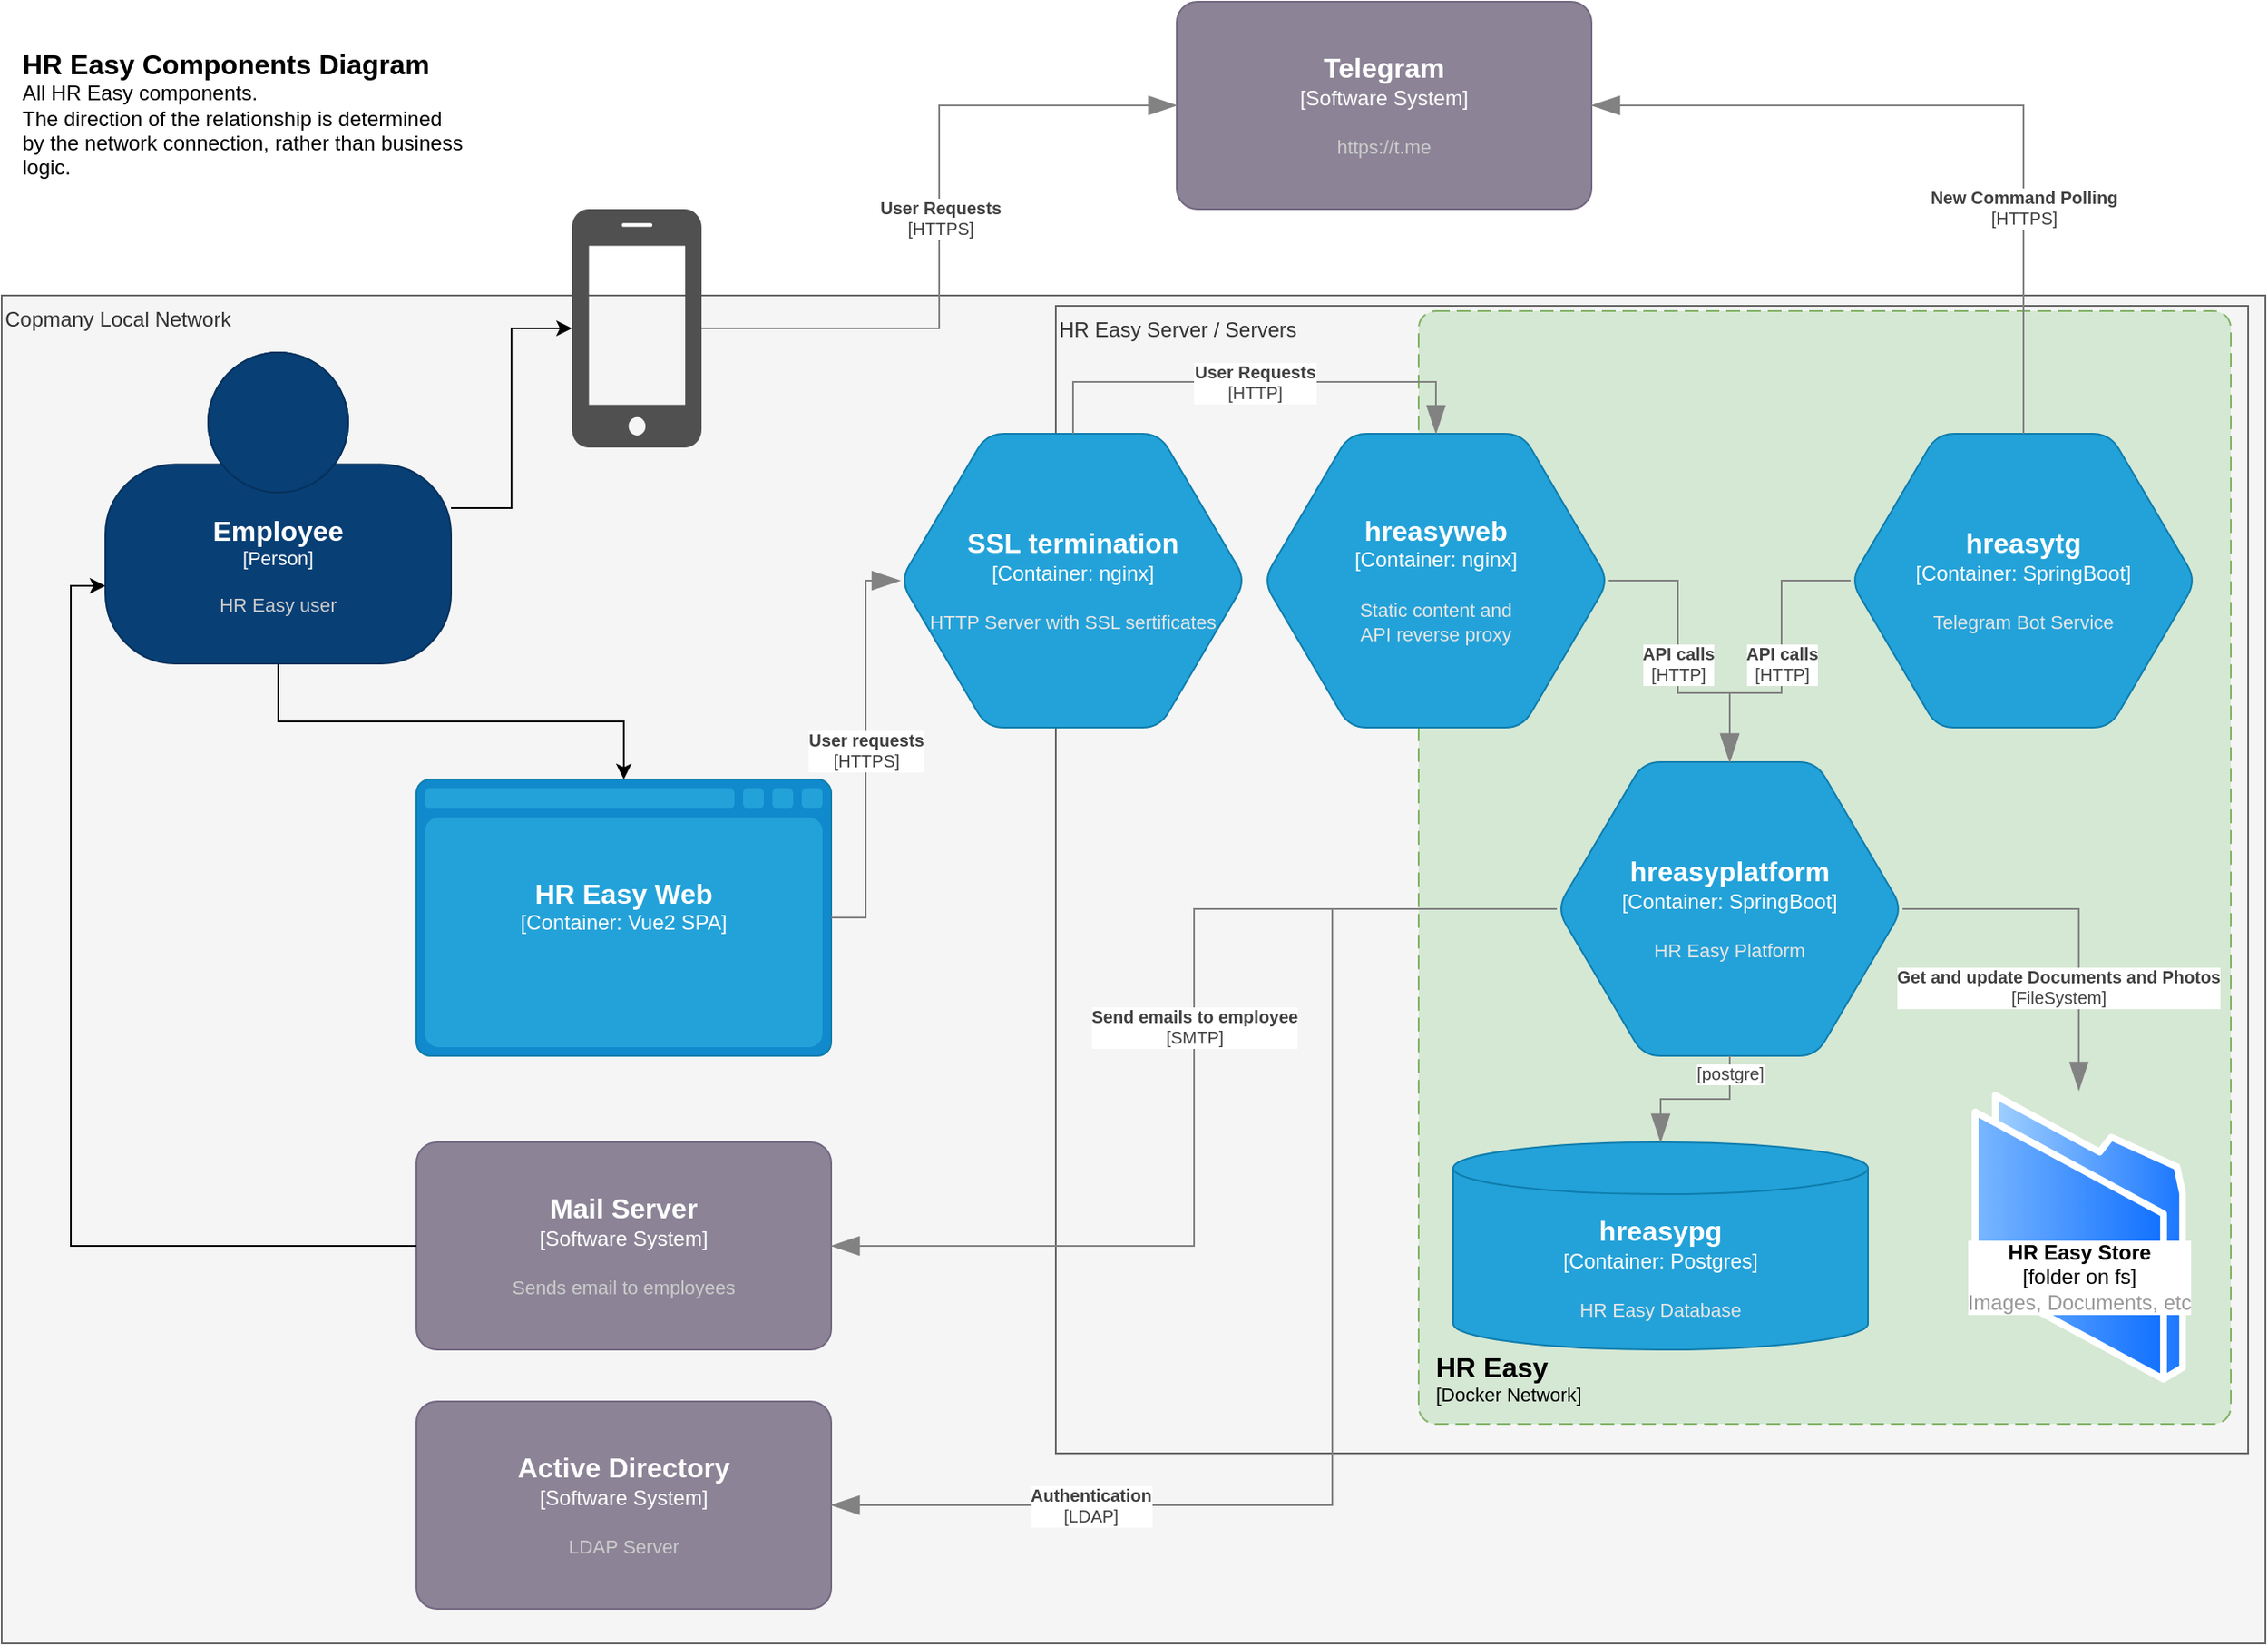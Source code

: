 <mxfile version="20.5.3" type="embed"><diagram name="Страница — 1" id="0DWxeoIXpPHMEeJVlk92"><mxGraphModel dx="831" dy="486" grid="1" gridSize="10" guides="1" tooltips="1" connect="1" arrows="1" fold="1" page="1" pageScale="1" pageWidth="827" pageHeight="1169" math="0" shadow="0"><root><mxCell id="0"/><mxCell id="1" parent="0"/><mxCell id="mDbuYBa9yOLomnzeckiS-1" value="Copmany Local Network" style="rounded=0;whiteSpace=wrap;html=1;align=left;horizontal=1;verticalAlign=top;fillColor=#f5f5f5;fontColor=#333333;strokeColor=#666666;" parent="1" vertex="1"><mxGeometry x="20" y="330" width="1310" height="780" as="geometry"/></mxCell><mxCell id="mDbuYBa9yOLomnzeckiS-17" value="HR Easy Server / Servers" style="rounded=0;whiteSpace=wrap;html=1;align=left;horizontal=1;verticalAlign=top;fillColor=#f5f5f5;fontColor=#333333;strokeColor=#666666;" parent="1" vertex="1"><mxGeometry x="630" y="336" width="690" height="664" as="geometry"/></mxCell><object placeholders="1" c4Name="HR Easy" c4Type="SystemScopeBoundary" c4Application="Docker Network" label="&lt;font style=&quot;font-size: 16px&quot;&gt;&lt;b&gt;&lt;div style=&quot;text-align: left&quot;&gt;%c4Name%&lt;/div&gt;&lt;/b&gt;&lt;/font&gt;&lt;div style=&quot;text-align: left&quot;&gt;[%c4Application%]&lt;/div&gt;" id="mDbuYBa9yOLomnzeckiS-37"><mxCell style="rounded=1;fontSize=11;whiteSpace=wrap;html=1;dashed=1;arcSize=20;fillColor=#d5e8d4;strokeColor=#82b366;labelBackgroundColor=none;align=left;verticalAlign=bottom;labelBorderColor=none;spacingTop=0;spacing=10;dashPattern=8 4;metaEdit=1;rotatable=0;perimeter=rectanglePerimeter;noLabel=0;labelPadding=0;allowArrows=0;connectable=0;expand=0;recursiveResize=0;editable=1;pointerEvents=0;absoluteArcSize=1;points=[[0.25,0,0],[0.5,0,0],[0.75,0,0],[1,0.25,0],[1,0.5,0],[1,0.75,0],[0.75,1,0],[0.5,1,0],[0.25,1,0],[0,0.75,0],[0,0.5,0],[0,0.25,0]];" parent="1" vertex="1"><mxGeometry x="840" y="339" width="470" height="644" as="geometry"/></mxCell></object><mxCell id="mDbuYBa9yOLomnzeckiS-13" style="edgeStyle=orthogonalEdgeStyle;rounded=0;orthogonalLoop=1;jettySize=auto;html=1;" parent="1" source="mDbuYBa9yOLomnzeckiS-4" target="mDbuYBa9yOLomnzeckiS-12" edge="1"><mxGeometry relative="1" as="geometry"/></mxCell><mxCell id="mDbuYBa9yOLomnzeckiS-19" style="edgeStyle=orthogonalEdgeStyle;rounded=0;orthogonalLoop=1;jettySize=auto;html=1;" parent="1" source="mDbuYBa9yOLomnzeckiS-4" target="mDbuYBa9yOLomnzeckiS-6" edge="1"><mxGeometry relative="1" as="geometry"/></mxCell><object placeholders="1" c4Name="Employee" c4Type="Person" c4Description="HR Easy user" label="&lt;font style=&quot;font-size: 16px&quot;&gt;&lt;b&gt;%c4Name%&lt;/b&gt;&lt;/font&gt;&lt;div&gt;[%c4Type%]&lt;/div&gt;&lt;br&gt;&lt;div&gt;&lt;font style=&quot;font-size: 11px&quot;&gt;&lt;font color=&quot;#cccccc&quot;&gt;%c4Description%&lt;/font&gt;&lt;/div&gt;" id="mDbuYBa9yOLomnzeckiS-4"><mxCell style="html=1;fontSize=11;dashed=0;whiteSpace=wrap;fillColor=#083F75;strokeColor=#06315C;fontColor=#ffffff;shape=mxgraph.c4.person2;align=center;metaEdit=1;points=[[0.5,0,0],[1,0.5,0],[1,0.75,0],[0.75,1,0],[0.5,1,0],[0.25,1,0],[0,0.75,0],[0,0.5,0]];resizable=0;" parent="1" vertex="1"><mxGeometry x="80" y="363" width="200" height="180" as="geometry"/></mxCell></object><mxCell id="mDbuYBa9yOLomnzeckiS-6" value="" style="sketch=0;pointerEvents=1;shadow=0;dashed=0;html=1;strokeColor=none;fillColor=#505050;labelPosition=center;verticalLabelPosition=bottom;verticalAlign=top;outlineConnect=0;align=center;shape=mxgraph.office.devices.cell_phone_iphone_standalone;" parent="1" vertex="1"><mxGeometry x="350" y="280" width="75" height="138" as="geometry"/></mxCell><object placeholders="1" c4Name="Telegram" c4Type="Software System" c4Description="https://t.me" label="&lt;font style=&quot;font-size: 16px&quot;&gt;&lt;b&gt;%c4Name%&lt;/b&gt;&lt;/font&gt;&lt;div&gt;[%c4Type%]&lt;/div&gt;&lt;br&gt;&lt;div&gt;&lt;font style=&quot;font-size: 11px&quot;&gt;&lt;font color=&quot;#cccccc&quot;&gt;%c4Description%&lt;/font&gt;&lt;/div&gt;" id="mDbuYBa9yOLomnzeckiS-11"><mxCell style="rounded=1;whiteSpace=wrap;html=1;labelBackgroundColor=none;fillColor=#8C8496;fontColor=#ffffff;align=center;arcSize=10;strokeColor=#736782;metaEdit=1;resizable=0;points=[[0.25,0,0],[0.5,0,0],[0.75,0,0],[1,0.25,0],[1,0.5,0],[1,0.75,0],[0.75,1,0],[0.5,1,0],[0.25,1,0],[0,0.75,0],[0,0.5,0],[0,0.25,0]];" parent="1" vertex="1"><mxGeometry x="700" y="160" width="240" height="120" as="geometry"/></mxCell></object><object placeholders="1" c4Name="HR Easy Web" c4Type="Container" c4Technology="Vue2 SPA" c4Description="" label="&lt;font style=&quot;font-size: 16px&quot;&gt;&lt;b&gt;%c4Name%&lt;/b&gt;&lt;/font&gt;&lt;div&gt;[%c4Type%:&amp;nbsp;%c4Technology%]&lt;/div&gt;&lt;br&gt;&lt;div&gt;&lt;font style=&quot;font-size: 11px&quot;&gt;&lt;font color=&quot;#E6E6E6&quot;&gt;%c4Description%&lt;/font&gt;&lt;/div&gt;" id="mDbuYBa9yOLomnzeckiS-12"><mxCell style="shape=mxgraph.c4.webBrowserContainer2;whiteSpace=wrap;html=1;boundedLbl=1;rounded=0;labelBackgroundColor=none;strokeColor=#118ACD;fillColor=#23A2D9;strokeColor=#118ACD;strokeColor2=#0E7DAD;fontSize=12;fontColor=#ffffff;align=center;metaEdit=1;points=[[0.5,0,0],[1,0.25,0],[1,0.5,0],[1,0.75,0],[0.5,1,0],[0,0.75,0],[0,0.5,0],[0,0.25,0]];resizable=0;" parent="1" vertex="1"><mxGeometry x="260" y="610" width="240" height="160" as="geometry"/></mxCell></object><object placeholders="1" c4Name="SSL termination" c4Type="Container" c4Technology="nginx" c4Description="HTTP Server with SSL sertificates" label="&lt;font style=&quot;font-size: 16px&quot;&gt;&lt;b&gt;%c4Name%&lt;/b&gt;&lt;/font&gt;&lt;div&gt;[%c4Type%:&amp;nbsp;%c4Technology%]&lt;/div&gt;&lt;br&gt;&lt;div&gt;&lt;font style=&quot;font-size: 11px&quot;&gt;&lt;font color=&quot;#E6E6E6&quot;&gt;%c4Description%&lt;/font&gt;&lt;/div&gt;" id="mDbuYBa9yOLomnzeckiS-14"><mxCell style="shape=hexagon;size=50;perimeter=hexagonPerimeter2;whiteSpace=wrap;html=1;fixedSize=1;rounded=1;labelBackgroundColor=none;fillColor=#23A2D9;fontSize=12;fontColor=#ffffff;align=center;strokeColor=#0E7DAD;metaEdit=1;points=[[0.5,0,0],[1,0.25,0],[1,0.5,0],[1,0.75,0],[0.5,1,0],[0,0.75,0],[0,0.5,0],[0,0.25,0]];resizable=0;" parent="1" vertex="1"><mxGeometry x="540" y="410" width="200" height="170" as="geometry"/></mxCell></object><object placeholders="1" c4Name="hreasyweb" c4Type="Container" c4Technology="nginx" c4Description="Static content and&#10;API reverse proxy" label="&lt;font style=&quot;font-size: 16px&quot;&gt;&lt;b&gt;%c4Name%&lt;/b&gt;&lt;/font&gt;&lt;div&gt;[%c4Type%:&amp;nbsp;%c4Technology%]&lt;/div&gt;&lt;br&gt;&lt;div&gt;&lt;font style=&quot;font-size: 11px&quot;&gt;&lt;font color=&quot;#E6E6E6&quot;&gt;%c4Description%&lt;/font&gt;&lt;/div&gt;" id="mDbuYBa9yOLomnzeckiS-18"><mxCell style="shape=hexagon;size=50;perimeter=hexagonPerimeter2;whiteSpace=wrap;html=1;fixedSize=1;rounded=1;labelBackgroundColor=none;fillColor=#23A2D9;fontSize=12;fontColor=#ffffff;align=center;strokeColor=#0E7DAD;metaEdit=1;points=[[0.5,0,0],[1,0.25,0],[1,0.5,0],[1,0.75,0],[0.5,1,0],[0,0.75,0],[0,0.5,0],[0,0.25,0]];resizable=0;" parent="1" vertex="1"><mxGeometry x="750" y="410" width="200" height="170" as="geometry"/></mxCell></object><object placeholders="1" c4Type="Relationship" c4Technology="HTTPS" c4Description="User requests" label="&lt;div style=&quot;text-align: left&quot;&gt;&lt;div style=&quot;text-align: center&quot;&gt;&lt;b&gt;%c4Description%&lt;/b&gt;&lt;/div&gt;&lt;div style=&quot;text-align: center&quot;&gt;[%c4Technology%]&lt;/div&gt;&lt;/div&gt;" id="mDbuYBa9yOLomnzeckiS-23"><mxCell style="endArrow=blockThin;html=1;fontSize=10;fontColor=#404040;strokeWidth=1;endFill=1;strokeColor=#828282;elbow=vertical;metaEdit=1;endSize=14;startSize=14;jumpStyle=arc;jumpSize=16;rounded=0;edgeStyle=orthogonalEdgeStyle;entryX=0;entryY=0.5;entryDx=0;entryDy=0;entryPerimeter=0;" parent="1" source="mDbuYBa9yOLomnzeckiS-12" target="mDbuYBa9yOLomnzeckiS-14" edge="1"><mxGeometry width="240" relative="1" as="geometry"><mxPoint x="650" y="440" as="sourcePoint"/><mxPoint x="890" y="440" as="targetPoint"/></mxGeometry></mxCell></object><object placeholders="1" c4Type="Relationship" c4Technology="HTTP" c4Description="User Requests" label="&lt;div style=&quot;text-align: left&quot;&gt;&lt;div style=&quot;text-align: center&quot;&gt;&lt;b&gt;%c4Description%&lt;/b&gt;&lt;/div&gt;&lt;div style=&quot;text-align: center&quot;&gt;[%c4Technology%]&lt;/div&gt;&lt;/div&gt;" id="mDbuYBa9yOLomnzeckiS-25"><mxCell style="endArrow=blockThin;html=1;fontSize=10;fontColor=#404040;strokeWidth=1;endFill=1;strokeColor=#828282;elbow=vertical;metaEdit=1;endSize=14;startSize=14;jumpStyle=arc;jumpSize=16;rounded=0;edgeStyle=orthogonalEdgeStyle;exitX=0.5;exitY=0;exitDx=0;exitDy=0;exitPerimeter=0;entryX=0.5;entryY=0;entryDx=0;entryDy=0;entryPerimeter=0;" parent="1" source="mDbuYBa9yOLomnzeckiS-14" target="mDbuYBa9yOLomnzeckiS-18" edge="1"><mxGeometry width="240" relative="1" as="geometry"><mxPoint x="660" y="650" as="sourcePoint"/><mxPoint x="820" y="495" as="targetPoint"/><Array as="points"><mxPoint x="640" y="380"/><mxPoint x="850" y="380"/></Array></mxGeometry></mxCell></object><object placeholders="1" c4Type="Relationship" c4Technology="HTTPS" c4Description="User Requests" label="&lt;div style=&quot;text-align: left&quot;&gt;&lt;div style=&quot;text-align: center&quot;&gt;&lt;b&gt;%c4Description%&lt;/b&gt;&lt;/div&gt;&lt;div style=&quot;text-align: center&quot;&gt;[%c4Technology%]&lt;/div&gt;&lt;/div&gt;" id="mDbuYBa9yOLomnzeckiS-26"><mxCell style="endArrow=blockThin;html=1;fontSize=10;fontColor=#404040;strokeWidth=1;endFill=1;strokeColor=#828282;elbow=vertical;metaEdit=1;endSize=14;startSize=14;jumpStyle=arc;jumpSize=16;rounded=0;edgeStyle=orthogonalEdgeStyle;entryX=0;entryY=0.5;entryDx=0;entryDy=0;entryPerimeter=0;" parent="1" source="mDbuYBa9yOLomnzeckiS-6" target="mDbuYBa9yOLomnzeckiS-11" edge="1"><mxGeometry width="240" relative="1" as="geometry"><mxPoint x="660" y="650" as="sourcePoint"/><mxPoint x="820" y="495" as="targetPoint"/></mxGeometry></mxCell></object><object placeholders="1" c4Name="hreasytg" c4Type="Container" c4Technology="SpringBoot" c4Description="Telegram Bot Service" label="&lt;font style=&quot;font-size: 16px&quot;&gt;&lt;b&gt;%c4Name%&lt;/b&gt;&lt;/font&gt;&lt;div&gt;[%c4Type%:&amp;nbsp;%c4Technology%]&lt;/div&gt;&lt;br&gt;&lt;div&gt;&lt;font style=&quot;font-size: 11px&quot;&gt;&lt;font color=&quot;#E6E6E6&quot;&gt;%c4Description%&lt;/font&gt;&lt;/div&gt;" id="mDbuYBa9yOLomnzeckiS-27"><mxCell style="shape=hexagon;size=50;perimeter=hexagonPerimeter2;whiteSpace=wrap;html=1;fixedSize=1;rounded=1;labelBackgroundColor=none;fillColor=#23A2D9;fontSize=12;fontColor=#ffffff;align=center;strokeColor=#0E7DAD;metaEdit=1;points=[[0.5,0,0],[1,0.25,0],[1,0.5,0],[1,0.75,0],[0.5,1,0],[0,0.75,0],[0,0.5,0],[0,0.25,0]];resizable=0;" parent="1" vertex="1"><mxGeometry x="1090" y="410" width="200" height="170" as="geometry"/></mxCell></object><object placeholders="1" c4Name="hreasyplatform" c4Type="Container" c4Technology="SpringBoot" c4Description="HR Easy Platform" label="&lt;font style=&quot;font-size: 16px&quot;&gt;&lt;b&gt;%c4Name%&lt;/b&gt;&lt;/font&gt;&lt;div&gt;[%c4Type%:&amp;nbsp;%c4Technology%]&lt;/div&gt;&lt;br&gt;&lt;div&gt;&lt;font style=&quot;font-size: 11px&quot;&gt;&lt;font color=&quot;#E6E6E6&quot;&gt;%c4Description%&lt;/font&gt;&lt;/div&gt;" id="mDbuYBa9yOLomnzeckiS-28"><mxCell style="shape=hexagon;size=50;perimeter=hexagonPerimeter2;whiteSpace=wrap;html=1;fixedSize=1;rounded=1;labelBackgroundColor=none;fillColor=#23A2D9;fontSize=12;fontColor=#ffffff;align=center;strokeColor=#0E7DAD;metaEdit=1;points=[[0.5,0,0],[1,0.25,0],[1,0.5,0],[1,0.75,0],[0.5,1,0],[0,0.75,0],[0,0.5,0],[0,0.25,0]];resizable=0;" parent="1" vertex="1"><mxGeometry x="920" y="600" width="200" height="170" as="geometry"/></mxCell></object><object placeholders="1" c4Type="Relationship" c4Technology="HTTP" c4Description="API calls" label="&lt;div style=&quot;text-align: left&quot;&gt;&lt;div style=&quot;text-align: center&quot;&gt;&lt;b&gt;%c4Description%&lt;/b&gt;&lt;/div&gt;&lt;div style=&quot;text-align: center&quot;&gt;[%c4Technology%]&lt;/div&gt;&lt;/div&gt;" id="mDbuYBa9yOLomnzeckiS-31"><mxCell style="endArrow=blockThin;html=1;fontSize=10;fontColor=#404040;strokeWidth=1;endFill=1;strokeColor=#828282;elbow=vertical;metaEdit=1;endSize=14;startSize=14;jumpStyle=arc;jumpSize=16;rounded=0;edgeStyle=orthogonalEdgeStyle;exitX=1;exitY=0.5;exitDx=0;exitDy=0;exitPerimeter=0;entryX=0.5;entryY=0;entryDx=0;entryDy=0;entryPerimeter=0;" parent="1" source="mDbuYBa9yOLomnzeckiS-18" target="mDbuYBa9yOLomnzeckiS-28" edge="1"><mxGeometry width="240" relative="1" as="geometry"><mxPoint x="650" y="610" as="sourcePoint"/><mxPoint x="890" y="610" as="targetPoint"/><Array as="points"><mxPoint x="990" y="495"/><mxPoint x="990" y="560"/><mxPoint x="1020" y="560"/></Array></mxGeometry></mxCell></object><object placeholders="1" c4Type="Relationship" c4Technology="HTTP" c4Description="API calls" label="&lt;div style=&quot;text-align: left&quot;&gt;&lt;div style=&quot;text-align: center&quot;&gt;&lt;b&gt;%c4Description%&lt;/b&gt;&lt;/div&gt;&lt;div style=&quot;text-align: center&quot;&gt;[%c4Technology%]&lt;/div&gt;&lt;/div&gt;" id="mDbuYBa9yOLomnzeckiS-33"><mxCell style="endArrow=blockThin;html=1;fontSize=10;fontColor=#404040;strokeWidth=1;endFill=1;strokeColor=#828282;elbow=vertical;metaEdit=1;endSize=14;startSize=14;jumpStyle=arc;jumpSize=16;rounded=0;edgeStyle=orthogonalEdgeStyle;entryX=0.5;entryY=0;entryDx=0;entryDy=0;entryPerimeter=0;" parent="1" source="mDbuYBa9yOLomnzeckiS-27" target="mDbuYBa9yOLomnzeckiS-28" edge="1"><mxGeometry width="240" relative="1" as="geometry"><mxPoint x="650" y="610" as="sourcePoint"/><mxPoint x="890" y="610" as="targetPoint"/><Array as="points"><mxPoint x="1050" y="495"/><mxPoint x="1050" y="560"/><mxPoint x="1020" y="560"/></Array></mxGeometry></mxCell></object><object placeholders="1" c4Name="hreasypg" c4Type="Container" c4Technology="Postgres" c4Description="HR Easy Database" label="&lt;font style=&quot;font-size: 16px&quot;&gt;&lt;b&gt;%c4Name%&lt;/b&gt;&lt;/font&gt;&lt;div&gt;[%c4Type%:&amp;nbsp;%c4Technology%]&lt;/div&gt;&lt;br&gt;&lt;div&gt;&lt;font style=&quot;font-size: 11px&quot;&gt;&lt;font color=&quot;#E6E6E6&quot;&gt;%c4Description%&lt;/font&gt;&lt;/div&gt;" id="mDbuYBa9yOLomnzeckiS-34"><mxCell style="shape=cylinder3;size=15;whiteSpace=wrap;html=1;boundedLbl=1;rounded=0;labelBackgroundColor=none;fillColor=#23A2D9;fontSize=12;fontColor=#ffffff;align=center;strokeColor=#0E7DAD;metaEdit=1;points=[[0.5,0,0],[1,0.25,0],[1,0.5,0],[1,0.75,0],[0.5,1,0],[0,0.75,0],[0,0.5,0],[0,0.25,0]];resizable=0;" parent="1" vertex="1"><mxGeometry x="860" y="820" width="240" height="120" as="geometry"/></mxCell></object><object placeholders="1" c4Type="Relationship" c4Technology="postgre" c4Description="" label="&lt;div style=&quot;text-align: left&quot;&gt;&lt;div style=&quot;text-align: center&quot;&gt;&lt;b&gt;%c4Description%&lt;/b&gt;&lt;/div&gt;&lt;div style=&quot;text-align: center&quot;&gt;[%c4Technology%]&lt;/div&gt;&lt;/div&gt;" id="mDbuYBa9yOLomnzeckiS-36"><mxCell style="endArrow=blockThin;html=1;fontSize=10;fontColor=#404040;strokeWidth=1;endFill=1;strokeColor=#828282;elbow=vertical;metaEdit=1;endSize=14;startSize=14;jumpStyle=arc;jumpSize=16;rounded=0;edgeStyle=orthogonalEdgeStyle;exitX=0.5;exitY=1;exitDx=0;exitDy=0;exitPerimeter=0;" parent="1" source="mDbuYBa9yOLomnzeckiS-28" target="mDbuYBa9yOLomnzeckiS-34" edge="1"><mxGeometry x="-0.784" width="240" relative="1" as="geometry"><mxPoint x="750" y="730" as="sourcePoint"/><mxPoint x="990" y="730" as="targetPoint"/><mxPoint as="offset"/></mxGeometry></mxCell></object><mxCell id="mDbuYBa9yOLomnzeckiS-38" value="&lt;b&gt;HR Easy Store&lt;/b&gt;&lt;br&gt;[folder on fs]&lt;br&gt;&lt;font color=&quot;#999999&quot; style=&quot;font-size: 12px;&quot;&gt;Images, Documents, etc&lt;/font&gt;" style="image;aspect=fixed;perimeter=ellipsePerimeter;html=1;align=center;shadow=0;dashed=0;spacingTop=-90;image=img/lib/active_directory/folder.svg;imageBackground=none;" parent="1" vertex="1"><mxGeometry x="1160" y="790" width="124.1" height="170" as="geometry"/></mxCell><object placeholders="1" c4Type="Relationship" c4Technology="FileSystem" c4Description="Get and update Documents and Photos" label="&lt;div style=&quot;text-align: left&quot;&gt;&lt;div style=&quot;text-align: center&quot;&gt;&lt;b&gt;%c4Description%&lt;/b&gt;&lt;/div&gt;&lt;div style=&quot;text-align: center&quot;&gt;[%c4Technology%]&lt;/div&gt;&lt;/div&gt;" id="mDbuYBa9yOLomnzeckiS-39"><mxCell style="endArrow=blockThin;html=1;fontSize=10;fontColor=#404040;strokeWidth=1;endFill=1;strokeColor=#828282;elbow=vertical;metaEdit=1;endSize=14;startSize=14;jumpStyle=arc;jumpSize=16;rounded=0;edgeStyle=orthogonalEdgeStyle;exitX=1;exitY=0.5;exitDx=0;exitDy=0;exitPerimeter=0;" parent="1" source="mDbuYBa9yOLomnzeckiS-28" target="mDbuYBa9yOLomnzeckiS-38" edge="1"><mxGeometry x="0.421" y="-12" width="240" relative="1" as="geometry"><mxPoint x="750" y="730" as="sourcePoint"/><mxPoint x="990" y="730" as="targetPoint"/><mxPoint as="offset"/></mxGeometry></mxCell></object><object placeholders="1" c4Type="Relationship" c4Technology="HTTPS" c4Description="New Command Polling" label="&lt;div style=&quot;text-align: left&quot;&gt;&lt;div style=&quot;text-align: center&quot;&gt;&lt;b&gt;%c4Description%&lt;/b&gt;&lt;/div&gt;&lt;div style=&quot;text-align: center&quot;&gt;[%c4Technology%]&lt;/div&gt;&lt;/div&gt;" id="mDbuYBa9yOLomnzeckiS-40"><mxCell style="endArrow=blockThin;html=1;fontSize=10;fontColor=#404040;strokeWidth=1;endFill=1;strokeColor=#828282;elbow=vertical;metaEdit=1;endSize=14;startSize=14;jumpStyle=arc;jumpSize=16;rounded=0;edgeStyle=orthogonalEdgeStyle;entryX=1;entryY=0.5;entryDx=0;entryDy=0;entryPerimeter=0;exitX=0.5;exitY=0;exitDx=0;exitDy=0;exitPerimeter=0;" parent="1" source="mDbuYBa9yOLomnzeckiS-27" target="mDbuYBa9yOLomnzeckiS-11" edge="1"><mxGeometry x="-0.409" width="240" relative="1" as="geometry"><mxPoint x="660" y="650" as="sourcePoint"/><mxPoint x="820" y="495" as="targetPoint"/><Array as="points"><mxPoint x="1190" y="220"/></Array><mxPoint y="-1" as="offset"/></mxGeometry></mxCell></object><object placeholders="1" c4Name="Mail Server" c4Type="Software System" c4Description="Sends email to employees" label="&lt;font style=&quot;font-size: 16px&quot;&gt;&lt;b&gt;%c4Name%&lt;/b&gt;&lt;/font&gt;&lt;div&gt;[%c4Type%]&lt;/div&gt;&lt;br&gt;&lt;div&gt;&lt;font style=&quot;font-size: 11px&quot;&gt;&lt;font color=&quot;#cccccc&quot;&gt;%c4Description%&lt;/font&gt;&lt;/div&gt;" id="mDbuYBa9yOLomnzeckiS-41"><mxCell style="rounded=1;whiteSpace=wrap;html=1;labelBackgroundColor=none;fillColor=#8C8496;fontColor=#ffffff;align=center;arcSize=10;strokeColor=#736782;metaEdit=1;resizable=0;points=[[0.25,0,0],[0.5,0,0],[0.75,0,0],[1,0.25,0],[1,0.5,0],[1,0.75,0],[0.75,1,0],[0.5,1,0],[0.25,1,0],[0,0.75,0],[0,0.5,0],[0,0.25,0]];" parent="1" vertex="1"><mxGeometry x="260" y="820" width="240" height="120" as="geometry"/></mxCell></object><object placeholders="1" c4Type="Relationship" c4Technology="SMTP" c4Description="Send emails to employee" label="&lt;div style=&quot;text-align: left&quot;&gt;&lt;div style=&quot;text-align: center&quot;&gt;&lt;b&gt;%c4Description%&lt;/b&gt;&lt;/div&gt;&lt;div style=&quot;text-align: center&quot;&gt;[%c4Technology%]&lt;/div&gt;&lt;/div&gt;" id="mDbuYBa9yOLomnzeckiS-42"><mxCell style="endArrow=blockThin;html=1;fontSize=10;fontColor=#404040;strokeWidth=1;endFill=1;strokeColor=#828282;elbow=vertical;metaEdit=1;endSize=14;startSize=14;jumpStyle=arc;jumpSize=16;rounded=0;edgeStyle=orthogonalEdgeStyle;exitX=0;exitY=0.5;exitDx=0;exitDy=0;exitPerimeter=0;entryX=1;entryY=0.5;entryDx=0;entryDy=0;entryPerimeter=0;" parent="1" source="mDbuYBa9yOLomnzeckiS-28" target="mDbuYBa9yOLomnzeckiS-41" edge="1"><mxGeometry x="-0.096" width="240" relative="1" as="geometry"><mxPoint x="750" y="730" as="sourcePoint"/><mxPoint x="990" y="730" as="targetPoint"/><mxPoint as="offset"/></mxGeometry></mxCell></object><mxCell id="mDbuYBa9yOLomnzeckiS-43" style="edgeStyle=orthogonalEdgeStyle;rounded=0;orthogonalLoop=1;jettySize=auto;html=1;entryX=0;entryY=0.75;entryDx=0;entryDy=0;entryPerimeter=0;" parent="1" source="mDbuYBa9yOLomnzeckiS-41" target="mDbuYBa9yOLomnzeckiS-4" edge="1"><mxGeometry relative="1" as="geometry"><Array as="points"><mxPoint x="60" y="880"/><mxPoint x="60" y="498"/></Array></mxGeometry></mxCell><object placeholders="1" c4Name="HR Easy Components Diagram" c4Type="ContainerDiagramTitle" c4Description="All HR Easy components.&#10;The direction of the relationship is determined by the network connection, rather than business logic." label="&lt;font style=&quot;font-size: 16px&quot;&gt;&lt;b&gt;&lt;div style=&quot;text-align: left&quot;&gt;%c4Name%&lt;/div&gt;&lt;/b&gt;&lt;/font&gt;&lt;div style=&quot;text-align: left&quot;&gt;%c4Description%&lt;/div&gt;" id="mDbuYBa9yOLomnzeckiS-44"><mxCell style="text;html=1;strokeColor=none;fillColor=none;align=left;verticalAlign=top;whiteSpace=wrap;rounded=0;metaEdit=1;allowArrows=0;resizable=1;rotatable=0;connectable=0;recursiveResize=0;expand=0;pointerEvents=0;points=[[0.25,0,0],[0.5,0,0],[0.75,0,0],[1,0.25,0],[1,0.5,0],[1,0.75,0],[0.75,1,0],[0.5,1,0],[0.25,1,0],[0,0.75,0],[0,0.5,0],[0,0.25,0]];" parent="1" vertex="1"><mxGeometry x="30" y="180" width="260" height="40" as="geometry"/></mxCell></object><object placeholders="1" c4Name="Active Directory" c4Type="Software System" c4Description="LDAP Server" label="&lt;font style=&quot;font-size: 16px&quot;&gt;&lt;b&gt;%c4Name%&lt;/b&gt;&lt;/font&gt;&lt;div&gt;[%c4Type%]&lt;/div&gt;&lt;br&gt;&lt;div&gt;&lt;font style=&quot;font-size: 11px&quot;&gt;&lt;font color=&quot;#cccccc&quot;&gt;%c4Description%&lt;/font&gt;&lt;/div&gt;" id="mDbuYBa9yOLomnzeckiS-45"><mxCell style="rounded=1;whiteSpace=wrap;html=1;labelBackgroundColor=none;fillColor=#8C8496;fontColor=#ffffff;align=center;arcSize=10;strokeColor=#736782;metaEdit=1;resizable=0;points=[[0.25,0,0],[0.5,0,0],[0.75,0,0],[1,0.25,0],[1,0.5,0],[1,0.75,0],[0.75,1,0],[0.5,1,0],[0.25,1,0],[0,0.75,0],[0,0.5,0],[0,0.25,0]];" parent="1" vertex="1"><mxGeometry x="260" y="970" width="240" height="120" as="geometry"/></mxCell></object><object placeholders="1" c4Type="Relationship" c4Technology="LDAP" c4Description="Authentication" label="&lt;div style=&quot;text-align: left&quot;&gt;&lt;div style=&quot;text-align: center&quot;&gt;&lt;b&gt;%c4Description%&lt;/b&gt;&lt;/div&gt;&lt;div style=&quot;text-align: center&quot;&gt;[%c4Technology%]&lt;/div&gt;&lt;/div&gt;" id="mDbuYBa9yOLomnzeckiS-46"><mxCell style="endArrow=blockThin;html=1;fontSize=10;fontColor=#404040;strokeWidth=1;endFill=1;strokeColor=#828282;elbow=vertical;metaEdit=1;endSize=14;startSize=14;jumpStyle=arc;jumpSize=16;rounded=0;edgeStyle=orthogonalEdgeStyle;exitX=0;exitY=0.5;exitDx=0;exitDy=0;exitPerimeter=0;entryX=1;entryY=0.5;entryDx=0;entryDy=0;entryPerimeter=0;" parent="1" source="mDbuYBa9yOLomnzeckiS-28" target="mDbuYBa9yOLomnzeckiS-45" edge="1"><mxGeometry x="0.608" width="240" relative="1" as="geometry"><mxPoint x="750" y="730" as="sourcePoint"/><mxPoint x="990" y="730" as="targetPoint"/><Array as="points"><mxPoint x="790" y="685"/><mxPoint x="790" y="1030"/></Array><mxPoint as="offset"/></mxGeometry></mxCell></object></root></mxGraphModel></diagram></mxfile>